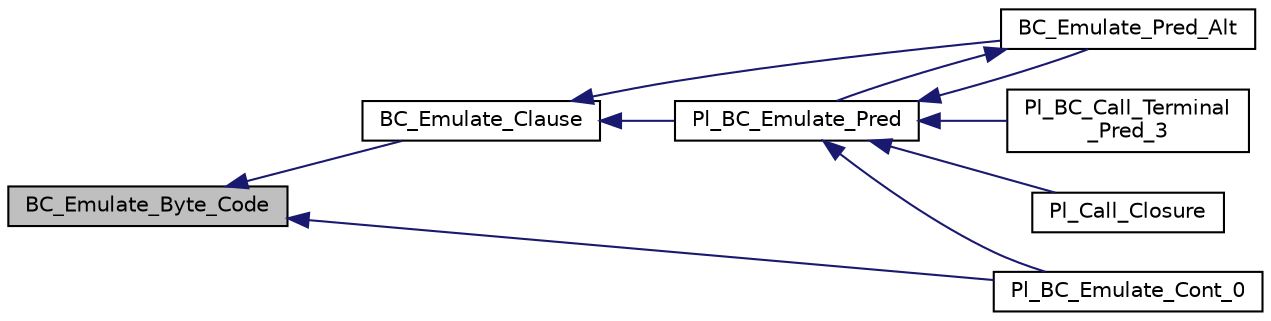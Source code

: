 digraph "BC_Emulate_Byte_Code"
{
  edge [fontname="Helvetica",fontsize="10",labelfontname="Helvetica",labelfontsize="10"];
  node [fontname="Helvetica",fontsize="10",shape=record];
  rankdir="LR";
  Node1 [label="BC_Emulate_Byte_Code",height=0.2,width=0.4,color="black", fillcolor="grey75", style="filled", fontcolor="black"];
  Node1 -> Node2 [dir="back",color="midnightblue",fontsize="10",style="solid",fontname="Helvetica"];
  Node2 [label="BC_Emulate_Clause",height=0.2,width=0.4,color="black", fillcolor="white", style="filled",URL="$bc__supp_8c.html#a77ff26a73bb5736aff1d2c5d97400be5"];
  Node2 -> Node3 [dir="back",color="midnightblue",fontsize="10",style="solid",fontname="Helvetica"];
  Node3 [label="Pl_BC_Emulate_Pred",height=0.2,width=0.4,color="black", fillcolor="white", style="filled",URL="$bc__supp_8h.html#a8a045e53639fe083b9e018f119e754e4"];
  Node3 -> Node4 [dir="back",color="midnightblue",fontsize="10",style="solid",fontname="Helvetica"];
  Node4 [label="Pl_BC_Call_Terminal\l_Pred_3",height=0.2,width=0.4,color="black", fillcolor="white", style="filled",URL="$bc__supp_8c.html#a972dcf547f043fb0988173c77a2f521f"];
  Node3 -> Node5 [dir="back",color="midnightblue",fontsize="10",style="solid",fontname="Helvetica"];
  Node5 [label="BC_Emulate_Pred_Alt",height=0.2,width=0.4,color="black", fillcolor="white", style="filled",URL="$bc__supp_8c.html#af5eb08f345855ac14975d4366243dbc5"];
  Node5 -> Node3 [dir="back",color="midnightblue",fontsize="10",style="solid",fontname="Helvetica"];
  Node3 -> Node6 [dir="back",color="midnightblue",fontsize="10",style="solid",fontname="Helvetica"];
  Node6 [label="Pl_BC_Emulate_Cont_0",height=0.2,width=0.4,color="black", fillcolor="white", style="filled",URL="$bc__supp_8c.html#a3eaaadb92bd63dd9a3f63436a81a3dcc"];
  Node3 -> Node7 [dir="back",color="midnightblue",fontsize="10",style="solid",fontname="Helvetica"];
  Node7 [label="Pl_Call_Closure",height=0.2,width=0.4,color="black", fillcolor="white", style="filled",URL="$call__args__c_8c.html#af6fb473d73263063c7c2361e4c6a8981"];
  Node2 -> Node5 [dir="back",color="midnightblue",fontsize="10",style="solid",fontname="Helvetica"];
  Node1 -> Node6 [dir="back",color="midnightblue",fontsize="10",style="solid",fontname="Helvetica"];
}
